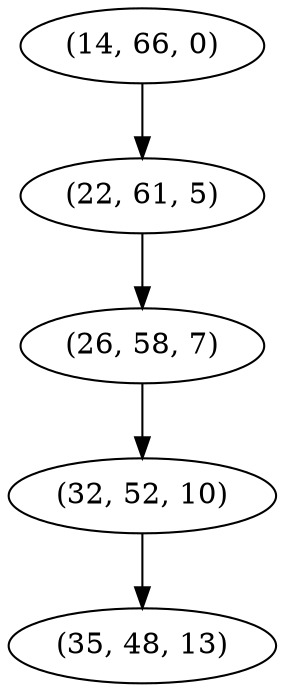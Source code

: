 digraph tree {
    "(14, 66, 0)";
    "(22, 61, 5)";
    "(26, 58, 7)";
    "(32, 52, 10)";
    "(35, 48, 13)";
    "(14, 66, 0)" -> "(22, 61, 5)";
    "(22, 61, 5)" -> "(26, 58, 7)";
    "(26, 58, 7)" -> "(32, 52, 10)";
    "(32, 52, 10)" -> "(35, 48, 13)";
}
